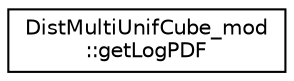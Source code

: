 digraph "Graphical Class Hierarchy"
{
 // LATEX_PDF_SIZE
  edge [fontname="Helvetica",fontsize="10",labelfontname="Helvetica",labelfontsize="10"];
  node [fontname="Helvetica",fontsize="10",shape=record];
  rankdir="LR";
  Node0 [label="DistMultiUnifCube_mod\l::getLogPDF",height=0.2,width=0.4,color="black", fillcolor="white", style="filled",URL="$interfaceDistMultiUnifCube__mod_1_1getLogPDF.html",tooltip=" "];
}
